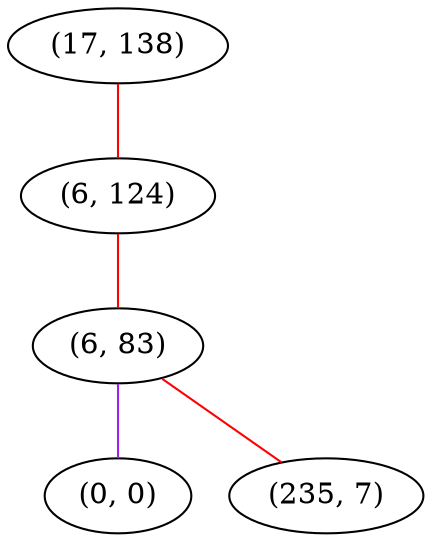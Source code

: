 graph "" {
"(17, 138)";
"(6, 124)";
"(6, 83)";
"(0, 0)";
"(235, 7)";
"(17, 138)" -- "(6, 124)"  [color=red, key=0, weight=1];
"(6, 124)" -- "(6, 83)"  [color=red, key=0, weight=1];
"(6, 83)" -- "(0, 0)"  [color=purple, key=0, weight=4];
"(6, 83)" -- "(235, 7)"  [color=red, key=0, weight=1];
}
